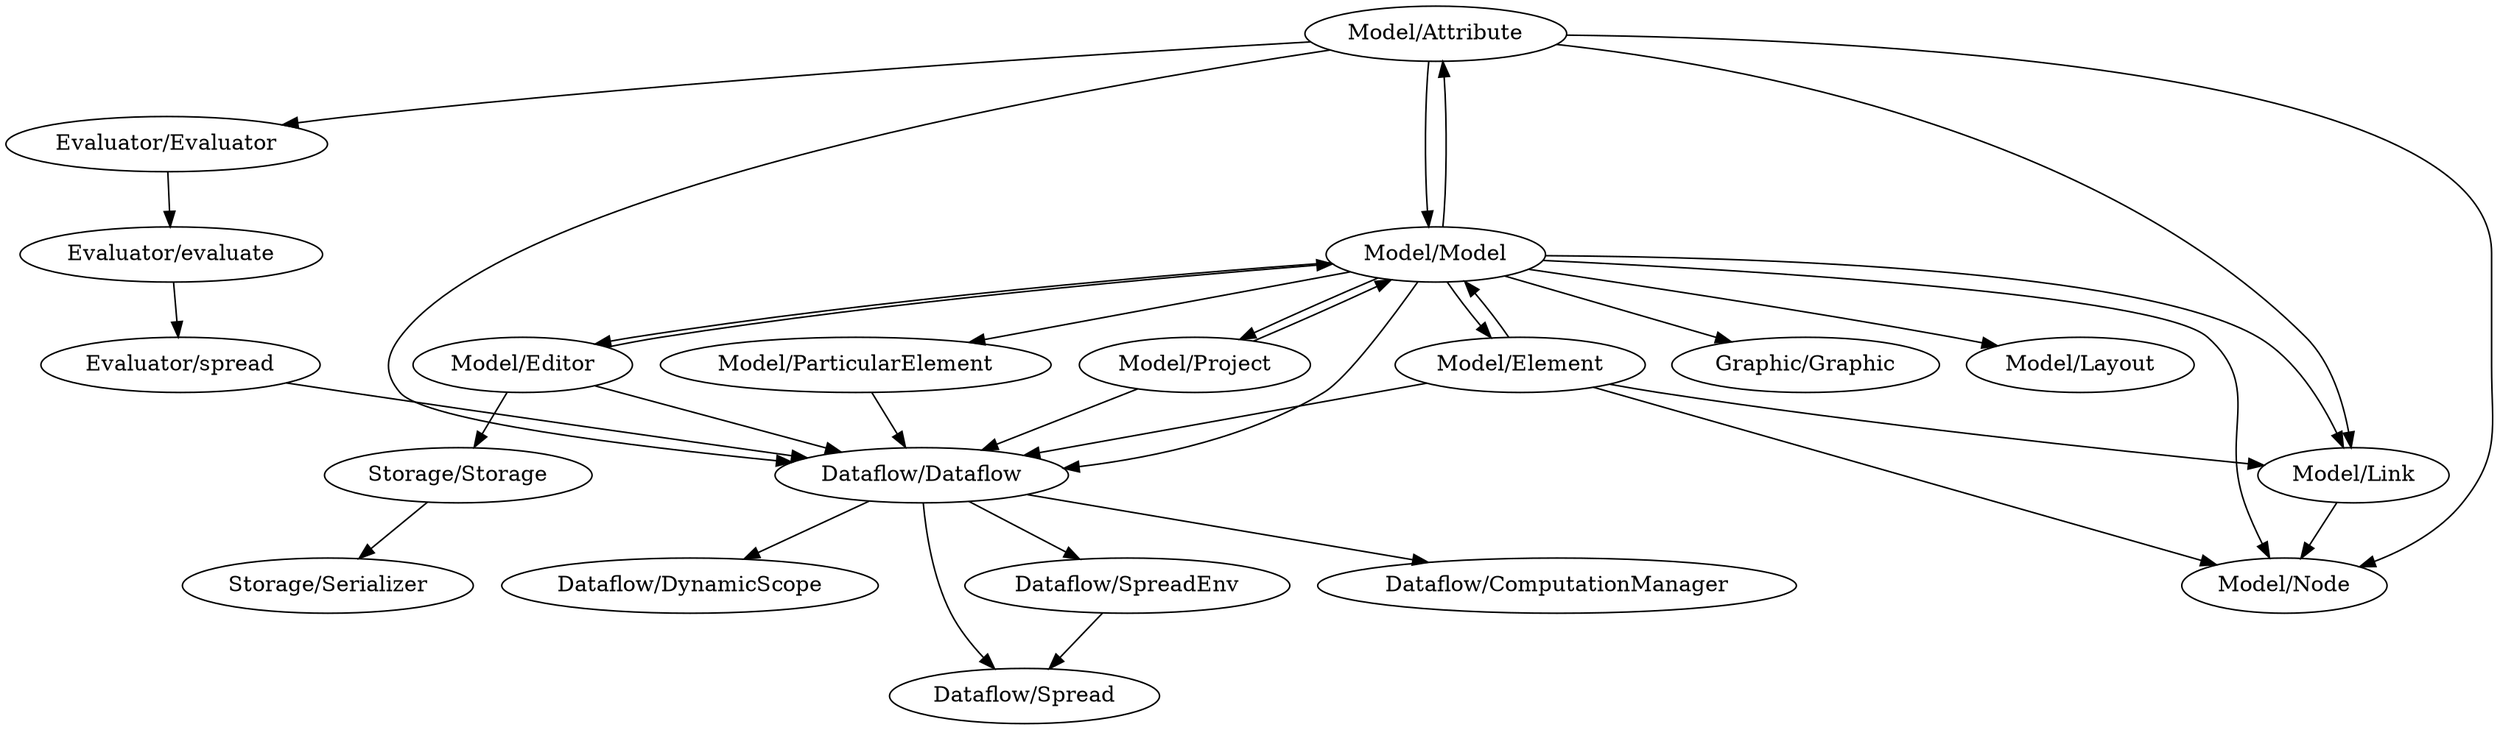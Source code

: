 digraph G {
  "Dataflow/ComputationManager";
  "Dataflow/Dataflow";
  "Dataflow/DynamicScope";
  "Dataflow/Spread";
  "Dataflow/SpreadEnv";
  "Evaluator/Evaluator";
  "Evaluator/evaluate";
  "Evaluator/spread";
  "Graphic/Graphic";
  "Model/Attribute";
  "Model/Link";
  "Model/Model";
  "Model/Node";
  "Model/Editor";
  "Storage/Storage";
  "Model/Element";
  "Model/Layout";
  "Model/ParticularElement";
  "Model/Project";
  "Storage/Serializer";
  "Dataflow/Dataflow" -> "Dataflow/ComputationManager";
  "Dataflow/Dataflow" -> "Dataflow/DynamicScope";
  "Dataflow/Dataflow" -> "Dataflow/Spread";
  "Dataflow/Dataflow" -> "Dataflow/SpreadEnv";
  "Dataflow/SpreadEnv" -> "Dataflow/Spread";
  "Evaluator/Evaluator" -> "Evaluator/evaluate";
  "Evaluator/evaluate" -> "Evaluator/spread";
  "Evaluator/spread" -> "Dataflow/Dataflow";
  "Model/Attribute" -> "Dataflow/Dataflow";
  "Model/Attribute" -> "Evaluator/Evaluator";
  "Model/Attribute" -> "Model/Link";
  "Model/Attribute" -> "Model/Model";
  "Model/Attribute" -> "Model/Node";
  "Model/Editor" -> "Dataflow/Dataflow";
  "Model/Editor" -> "Model/Model";
  "Model/Editor" -> "Storage/Storage";
  "Model/Element" -> "Dataflow/Dataflow";
  "Model/Element" -> "Model/Link";
  "Model/Element" -> "Model/Model";
  "Model/Element" -> "Model/Node";
  "Model/Link" -> "Model/Node";
  "Model/Model" -> "Dataflow/Dataflow";
  "Model/Model" -> "Graphic/Graphic";
  "Model/Model" -> "Model/Attribute";
  "Model/Model" -> "Model/Editor";
  "Model/Model" -> "Model/Element";
  "Model/Model" -> "Model/Layout";
  "Model/Model" -> "Model/Link";
  "Model/Model" -> "Model/Node";
  "Model/Model" -> "Model/ParticularElement";
  "Model/Model" -> "Model/Project";
  "Model/ParticularElement" -> "Dataflow/Dataflow";
  "Model/Project" -> "Dataflow/Dataflow";
  "Model/Project" -> "Model/Model";
  "Storage/Storage" -> "Storage/Serializer";
}
